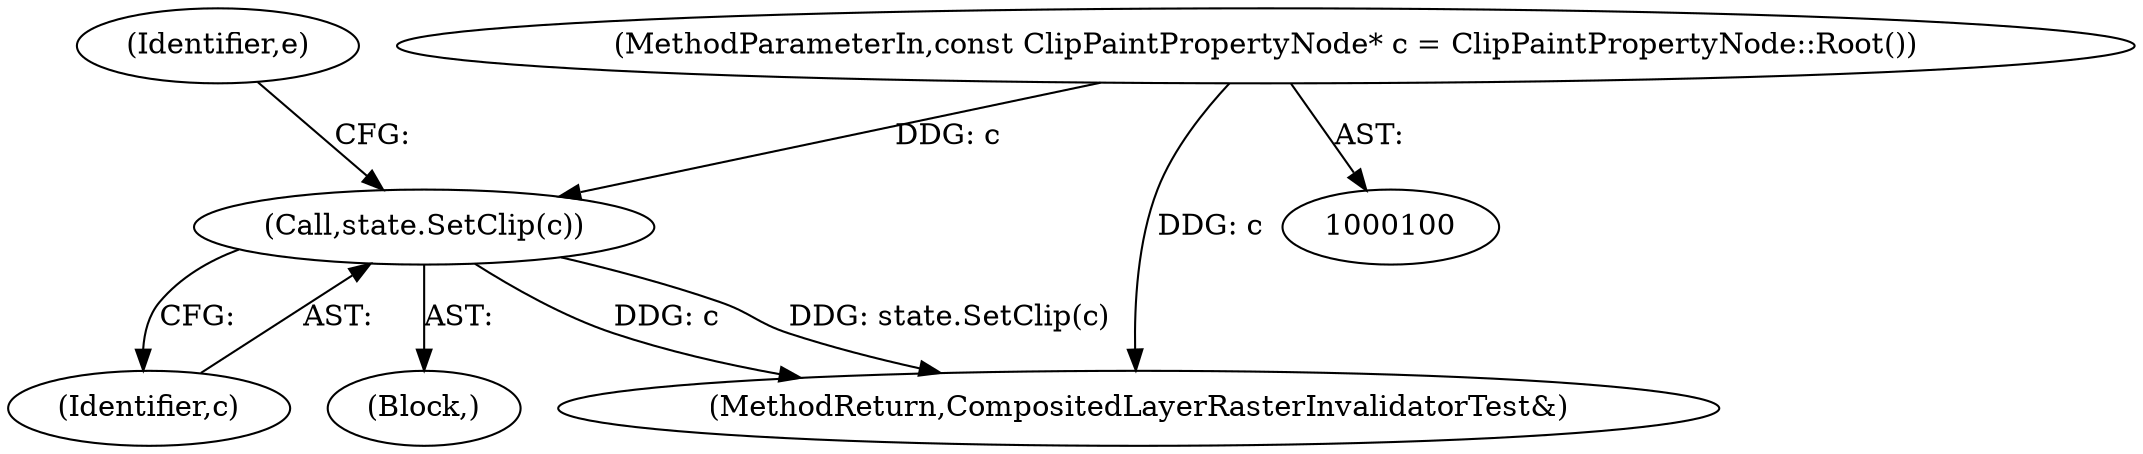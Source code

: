digraph "1_Chrome_f911e11e7f6b5c0d6f5ee694a9871de6619889f7_20@pointer" {
"1000113" [label="(Call,state.SetClip(c))"];
"1000102" [label="(MethodParameterIn,const ClipPaintPropertyNode* c = ClipPaintPropertyNode::Root())"];
"1000116" [label="(Identifier,e)"];
"1000102" [label="(MethodParameterIn,const ClipPaintPropertyNode* c = ClipPaintPropertyNode::Root())"];
"1000114" [label="(Identifier,c)"];
"1000104" [label="(Block,)"];
"1000120" [label="(MethodReturn,CompositedLayerRasterInvalidatorTest&)"];
"1000113" [label="(Call,state.SetClip(c))"];
"1000113" -> "1000104"  [label="AST: "];
"1000113" -> "1000114"  [label="CFG: "];
"1000114" -> "1000113"  [label="AST: "];
"1000116" -> "1000113"  [label="CFG: "];
"1000113" -> "1000120"  [label="DDG: c"];
"1000113" -> "1000120"  [label="DDG: state.SetClip(c)"];
"1000102" -> "1000113"  [label="DDG: c"];
"1000102" -> "1000100"  [label="AST: "];
"1000102" -> "1000120"  [label="DDG: c"];
}
